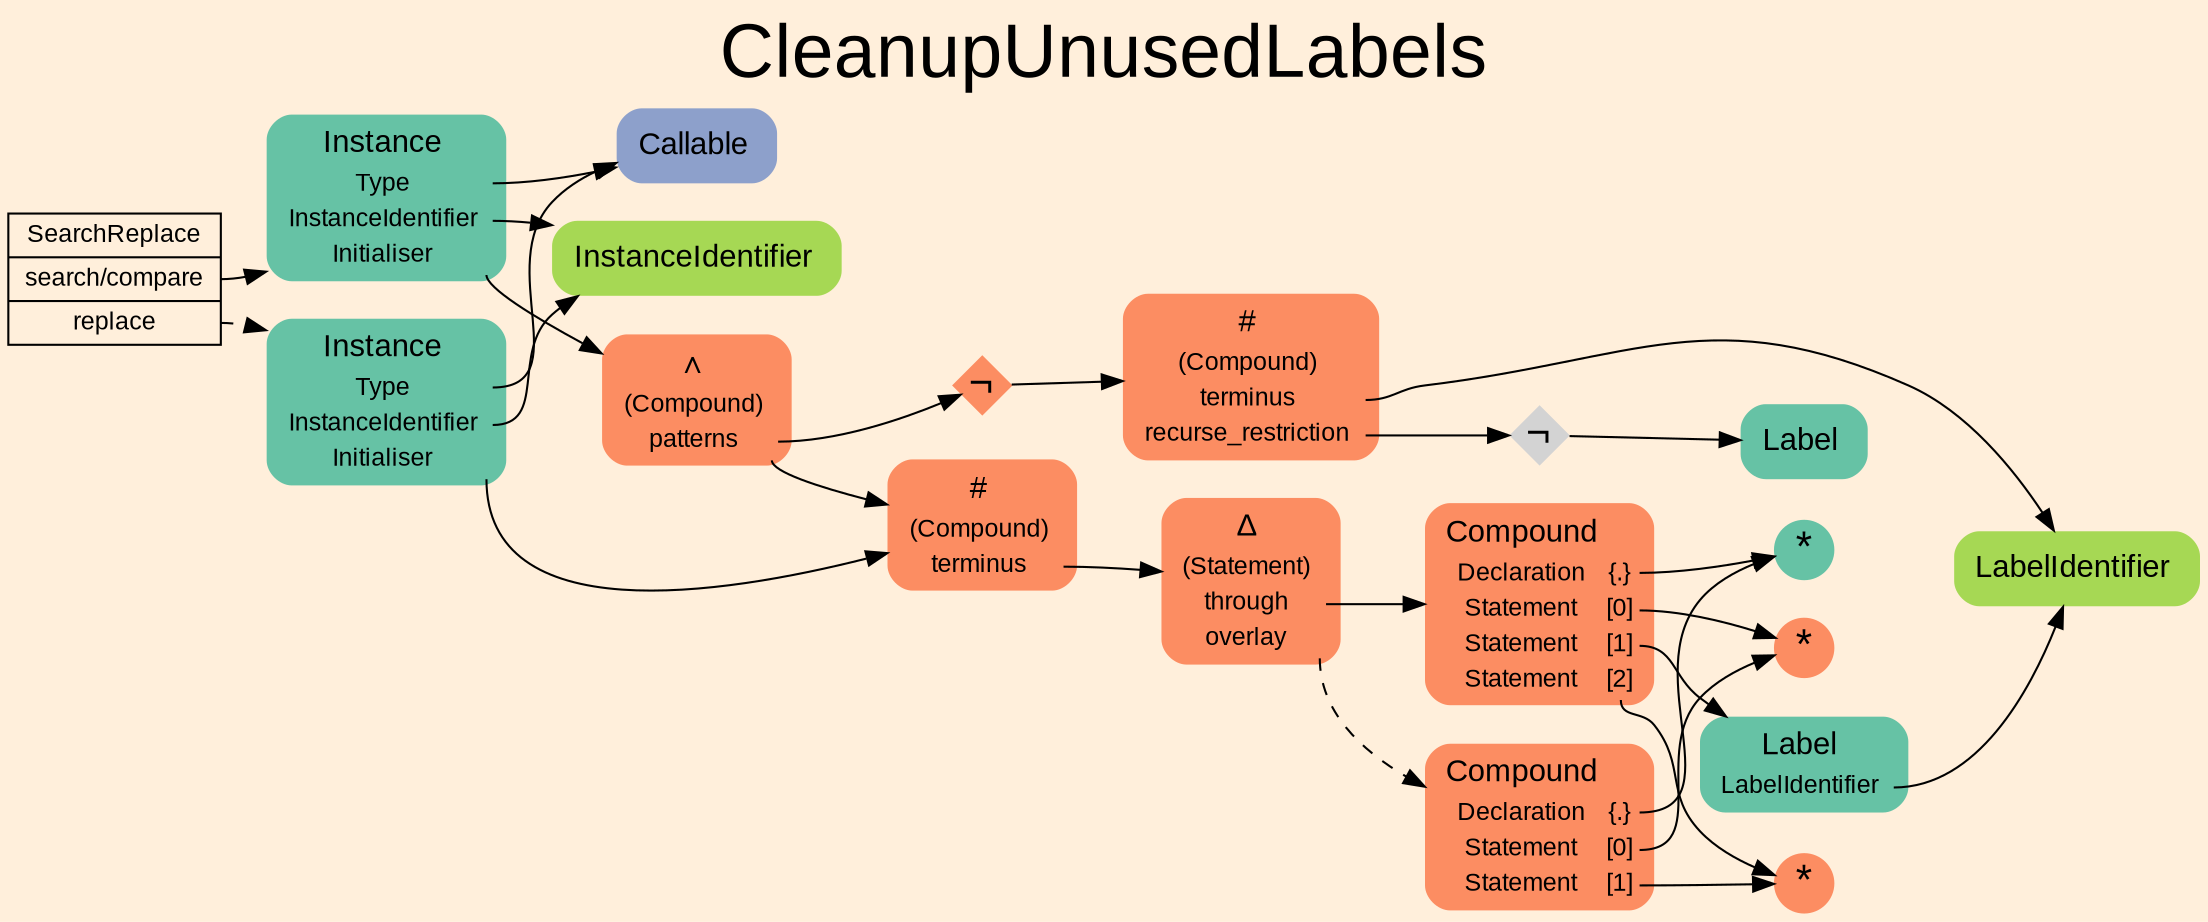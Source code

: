digraph "CleanupUnusedLabels" {
label = "CleanupUnusedLabels"
labelloc = t
fontsize = "36"
graph [
    rankdir = "LR"
    ranksep = 0.3
    bgcolor = antiquewhite1
    color = black
    fontcolor = black
    fontname = "Arial"
];
node [
    fontname = "Arial"
];
edge [
    fontname = "Arial"
];

// -------------------- transformation figure --------------------
"CR#B-4-85" [
    // -------- block CR#B-4-85 ----------
    shape = "record"
    fillcolor = antiquewhite1
    label = "<fixed> SearchReplace | <port0> search/compare | <port1> replace"
    style = "filled"
    fontsize = "12"
    color = black
    fontcolor = black
];

"#B-2-1843" [
    // -------- block #B-2-1843 ----------
    shape = "plaintext"
    fillcolor = "/set28/1"
    label = <<TABLE BORDER="0" CELLBORDER="0" CELLSPACING="0">
     <TR><TD><FONT POINT-SIZE="15.0">Instance</FONT></TD><TD></TD></TR>
     <TR><TD>Type</TD><TD PORT="port0"></TD></TR>
     <TR><TD>InstanceIdentifier</TD><TD PORT="port1"></TD></TR>
     <TR><TD>Initialiser</TD><TD PORT="port2"></TD></TR>
    </TABLE>>
    style = "rounded,filled"
    fontsize = "12"
];

"#B-2-1861" [
    // -------- block #B-2-1861 ----------
    shape = "plaintext"
    fillcolor = "/set28/3"
    label = <<TABLE BORDER="0" CELLBORDER="0" CELLSPACING="0">
     <TR><TD><FONT POINT-SIZE="15.0">Callable</FONT></TD><TD></TD></TR>
    </TABLE>>
    style = "rounded,filled"
    fontsize = "12"
];

"#B-2-1860" [
    // -------- block #B-2-1860 ----------
    shape = "plaintext"
    fillcolor = "/set28/5"
    label = <<TABLE BORDER="0" CELLBORDER="0" CELLSPACING="0">
     <TR><TD><FONT POINT-SIZE="15.0">InstanceIdentifier</FONT></TD><TD></TD></TR>
    </TABLE>>
    style = "rounded,filled"
    fontsize = "12"
];

"#B-2-1856" [
    // -------- block #B-2-1856 ----------
    shape = "plaintext"
    fillcolor = "/set28/2"
    label = <<TABLE BORDER="0" CELLBORDER="0" CELLSPACING="0">
     <TR><TD><FONT POINT-SIZE="15.0">∧</FONT></TD><TD></TD></TR>
     <TR><TD>(Compound)</TD><TD PORT="port0"></TD></TR>
     <TR><TD>patterns</TD><TD PORT="port1"></TD></TR>
    </TABLE>>
    style = "rounded,filled"
    fontsize = "12"
];

"#B-2-1845" [
    // -------- block #B-2-1845 ----------
    shape = "plaintext"
    fillcolor = "/set28/2"
    label = <<TABLE BORDER="0" CELLBORDER="0" CELLSPACING="0">
     <TR><TD><FONT POINT-SIZE="15.0">#</FONT></TD><TD></TD></TR>
     <TR><TD>(Compound)</TD><TD PORT="port0"></TD></TR>
     <TR><TD>terminus</TD><TD PORT="port1"></TD></TR>
    </TABLE>>
    style = "rounded,filled"
    fontsize = "12"
];

"#B-2-1847" [
    // -------- block #B-2-1847 ----------
    shape = "plaintext"
    fillcolor = "/set28/2"
    label = <<TABLE BORDER="0" CELLBORDER="0" CELLSPACING="0">
     <TR><TD><FONT POINT-SIZE="15.0">Δ</FONT></TD><TD></TD></TR>
     <TR><TD>(Statement)</TD><TD PORT="port0"></TD></TR>
     <TR><TD>through</TD><TD PORT="port1"></TD></TR>
     <TR><TD>overlay</TD><TD PORT="port2"></TD></TR>
    </TABLE>>
    style = "rounded,filled"
    fontsize = "12"
];

"#B-2-1848" [
    // -------- block #B-2-1848 ----------
    shape = "plaintext"
    fillcolor = "/set28/2"
    label = <<TABLE BORDER="0" CELLBORDER="0" CELLSPACING="0">
     <TR><TD><FONT POINT-SIZE="15.0">Compound</FONT></TD><TD></TD></TR>
     <TR><TD>Declaration</TD><TD PORT="port0">{.}</TD></TR>
     <TR><TD>Statement</TD><TD PORT="port1">[0]</TD></TR>
     <TR><TD>Statement</TD><TD PORT="port2">[1]</TD></TR>
     <TR><TD>Statement</TD><TD PORT="port3">[2]</TD></TR>
    </TABLE>>
    style = "rounded,filled"
    fontsize = "12"
];

"#B-2-1851" [
    // -------- block #B-2-1851 ----------
    shape = "circle"
    fillcolor = "/set28/1"
    label = <*>
    style = "filled"
    fontsize = "20"
    penwidth = 0.0
    fixedsize = true
    width = 0.4
    height = 0.4
];

"#B-2-1852" [
    // -------- block #B-2-1852 ----------
    shape = "circle"
    fillcolor = "/set28/2"
    label = <*>
    style = "filled"
    fontsize = "20"
    penwidth = 0.0
    fixedsize = true
    width = 0.4
    height = 0.4
];

"#B-2-1850" [
    // -------- block #B-2-1850 ----------
    shape = "plaintext"
    fillcolor = "/set28/1"
    label = <<TABLE BORDER="0" CELLBORDER="0" CELLSPACING="0">
     <TR><TD><FONT POINT-SIZE="15.0">Label</FONT></TD><TD></TD></TR>
     <TR><TD>LabelIdentifier</TD><TD PORT="port0"></TD></TR>
    </TABLE>>
    style = "rounded,filled"
    fontsize = "12"
];

"#B-2-1854" [
    // -------- block #B-2-1854 ----------
    shape = "plaintext"
    fillcolor = "/set28/5"
    label = <<TABLE BORDER="0" CELLBORDER="0" CELLSPACING="0">
     <TR><TD><FONT POINT-SIZE="15.0">LabelIdentifier</FONT></TD><TD></TD></TR>
    </TABLE>>
    style = "rounded,filled"
    fontsize = "12"
];

"#B-2-1853" [
    // -------- block #B-2-1853 ----------
    shape = "circle"
    fillcolor = "/set28/2"
    label = <*>
    style = "filled"
    fontsize = "20"
    penwidth = 0.0
    fixedsize = true
    width = 0.4
    height = 0.4
];

"#B-2-1849" [
    // -------- block #B-2-1849 ----------
    shape = "plaintext"
    fillcolor = "/set28/2"
    label = <<TABLE BORDER="0" CELLBORDER="0" CELLSPACING="0">
     <TR><TD><FONT POINT-SIZE="15.0">Compound</FONT></TD><TD></TD></TR>
     <TR><TD>Declaration</TD><TD PORT="port0">{.}</TD></TR>
     <TR><TD>Statement</TD><TD PORT="port1">[0]</TD></TR>
     <TR><TD>Statement</TD><TD PORT="port2">[1]</TD></TR>
    </TABLE>>
    style = "rounded,filled"
    fontsize = "12"
];

"#B-2-1857" [
    // -------- block #B-2-1857 ----------
    shape = "diamond"
    fillcolor = "/set28/2"
    label = <¬>
    style = "filled"
    fontsize = "20"
    penwidth = 0.0
    fixedsize = true
    width = 0.4
    height = 0.4
];

"#B-2-1846" [
    // -------- block #B-2-1846 ----------
    shape = "plaintext"
    fillcolor = "/set28/2"
    label = <<TABLE BORDER="0" CELLBORDER="0" CELLSPACING="0">
     <TR><TD><FONT POINT-SIZE="15.0">#</FONT></TD><TD></TD></TR>
     <TR><TD>(Compound)</TD><TD PORT="port0"></TD></TR>
     <TR><TD>terminus</TD><TD PORT="port1"></TD></TR>
     <TR><TD>recurse_restriction</TD><TD PORT="port2"></TD></TR>
    </TABLE>>
    style = "rounded,filled"
    fontsize = "12"
];

"#B-2-1858" [
    // -------- block #B-2-1858 ----------
    shape = "diamond"
    label = <¬>
    style = "filled"
    fontsize = "20"
    penwidth = 0.0
    fixedsize = true
    width = 0.4
    height = 0.4
];

"#B-2-1859" [
    // -------- block #B-2-1859 ----------
    shape = "plaintext"
    fillcolor = "/set28/1"
    label = <<TABLE BORDER="0" CELLBORDER="0" CELLSPACING="0">
     <TR><TD><FONT POINT-SIZE="15.0">Label</FONT></TD><TD></TD></TR>
    </TABLE>>
    style = "rounded,filled"
    fontsize = "12"
];

"#B-2-1844" [
    // -------- block #B-2-1844 ----------
    shape = "plaintext"
    fillcolor = "/set28/1"
    label = <<TABLE BORDER="0" CELLBORDER="0" CELLSPACING="0">
     <TR><TD><FONT POINT-SIZE="15.0">Instance</FONT></TD><TD></TD></TR>
     <TR><TD>Type</TD><TD PORT="port0"></TD></TR>
     <TR><TD>InstanceIdentifier</TD><TD PORT="port1"></TD></TR>
     <TR><TD>Initialiser</TD><TD PORT="port2"></TD></TR>
    </TABLE>>
    style = "rounded,filled"
    fontsize = "12"
];

"CR#B-4-85":port0 -> "#B-2-1843" [
    color = black
    fontcolor = black
];

"CR#B-4-85":port1 -> "#B-2-1844" [
    style="dashed"
    color = black
    fontcolor = black
];

"#B-2-1843":port0 -> "#B-2-1861" [
    color = black
    fontcolor = black
];

"#B-2-1843":port1 -> "#B-2-1860" [
    color = black
    fontcolor = black
];

"#B-2-1843":port2 -> "#B-2-1856" [
    color = black
    fontcolor = black
];

"#B-2-1856":port1 -> "#B-2-1845" [
    color = black
    fontcolor = black
];

"#B-2-1856":port1 -> "#B-2-1857" [
    color = black
    fontcolor = black
];

"#B-2-1845":port1 -> "#B-2-1847" [
    color = black
    fontcolor = black
];

"#B-2-1847":port1 -> "#B-2-1848" [
    color = black
    fontcolor = black
];

"#B-2-1847":port2 -> "#B-2-1849" [
    style="dashed"
    color = black
    fontcolor = black
];

"#B-2-1848":port0 -> "#B-2-1851" [
    color = black
    fontcolor = black
];

"#B-2-1848":port1 -> "#B-2-1852" [
    color = black
    fontcolor = black
];

"#B-2-1848":port2 -> "#B-2-1850" [
    color = black
    fontcolor = black
];

"#B-2-1848":port3 -> "#B-2-1853" [
    color = black
    fontcolor = black
];

"#B-2-1850":port0 -> "#B-2-1854" [
    color = black
    fontcolor = black
];

"#B-2-1849":port0 -> "#B-2-1851" [
    color = black
    fontcolor = black
];

"#B-2-1849":port1 -> "#B-2-1852" [
    color = black
    fontcolor = black
];

"#B-2-1849":port2 -> "#B-2-1853" [
    color = black
    fontcolor = black
];

"#B-2-1857" -> "#B-2-1846" [
    color = black
    fontcolor = black
];

"#B-2-1846":port1 -> "#B-2-1854" [
    color = black
    fontcolor = black
];

"#B-2-1846":port2 -> "#B-2-1858" [
    color = black
    fontcolor = black
];

"#B-2-1858" -> "#B-2-1859" [
    color = black
    fontcolor = black
];

"#B-2-1844":port0 -> "#B-2-1861" [
    color = black
    fontcolor = black
];

"#B-2-1844":port1 -> "#B-2-1860" [
    color = black
    fontcolor = black
];

"#B-2-1844":port2 -> "#B-2-1845" [
    color = black
    fontcolor = black
];


}
